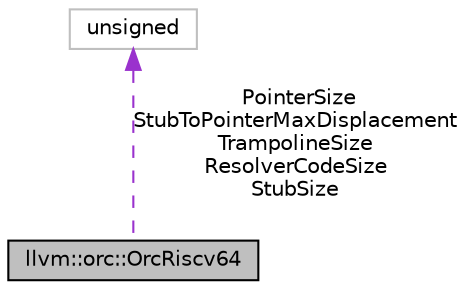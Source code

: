 digraph "llvm::orc::OrcRiscv64"
{
 // LATEX_PDF_SIZE
  bgcolor="transparent";
  edge [fontname="Helvetica",fontsize="10",labelfontname="Helvetica",labelfontsize="10"];
  node [fontname="Helvetica",fontsize="10",shape=record];
  Node1 [label="llvm::orc::OrcRiscv64",height=0.2,width=0.4,color="black", fillcolor="grey75", style="filled", fontcolor="black",tooltip=" "];
  Node2 -> Node1 [dir="back",color="darkorchid3",fontsize="10",style="dashed",label=" PointerSize\nStubToPointerMaxDisplacement\nTrampolineSize\nResolverCodeSize\nStubSize" ,fontname="Helvetica"];
  Node2 [label="unsigned",height=0.2,width=0.4,color="grey75",tooltip=" "];
}
